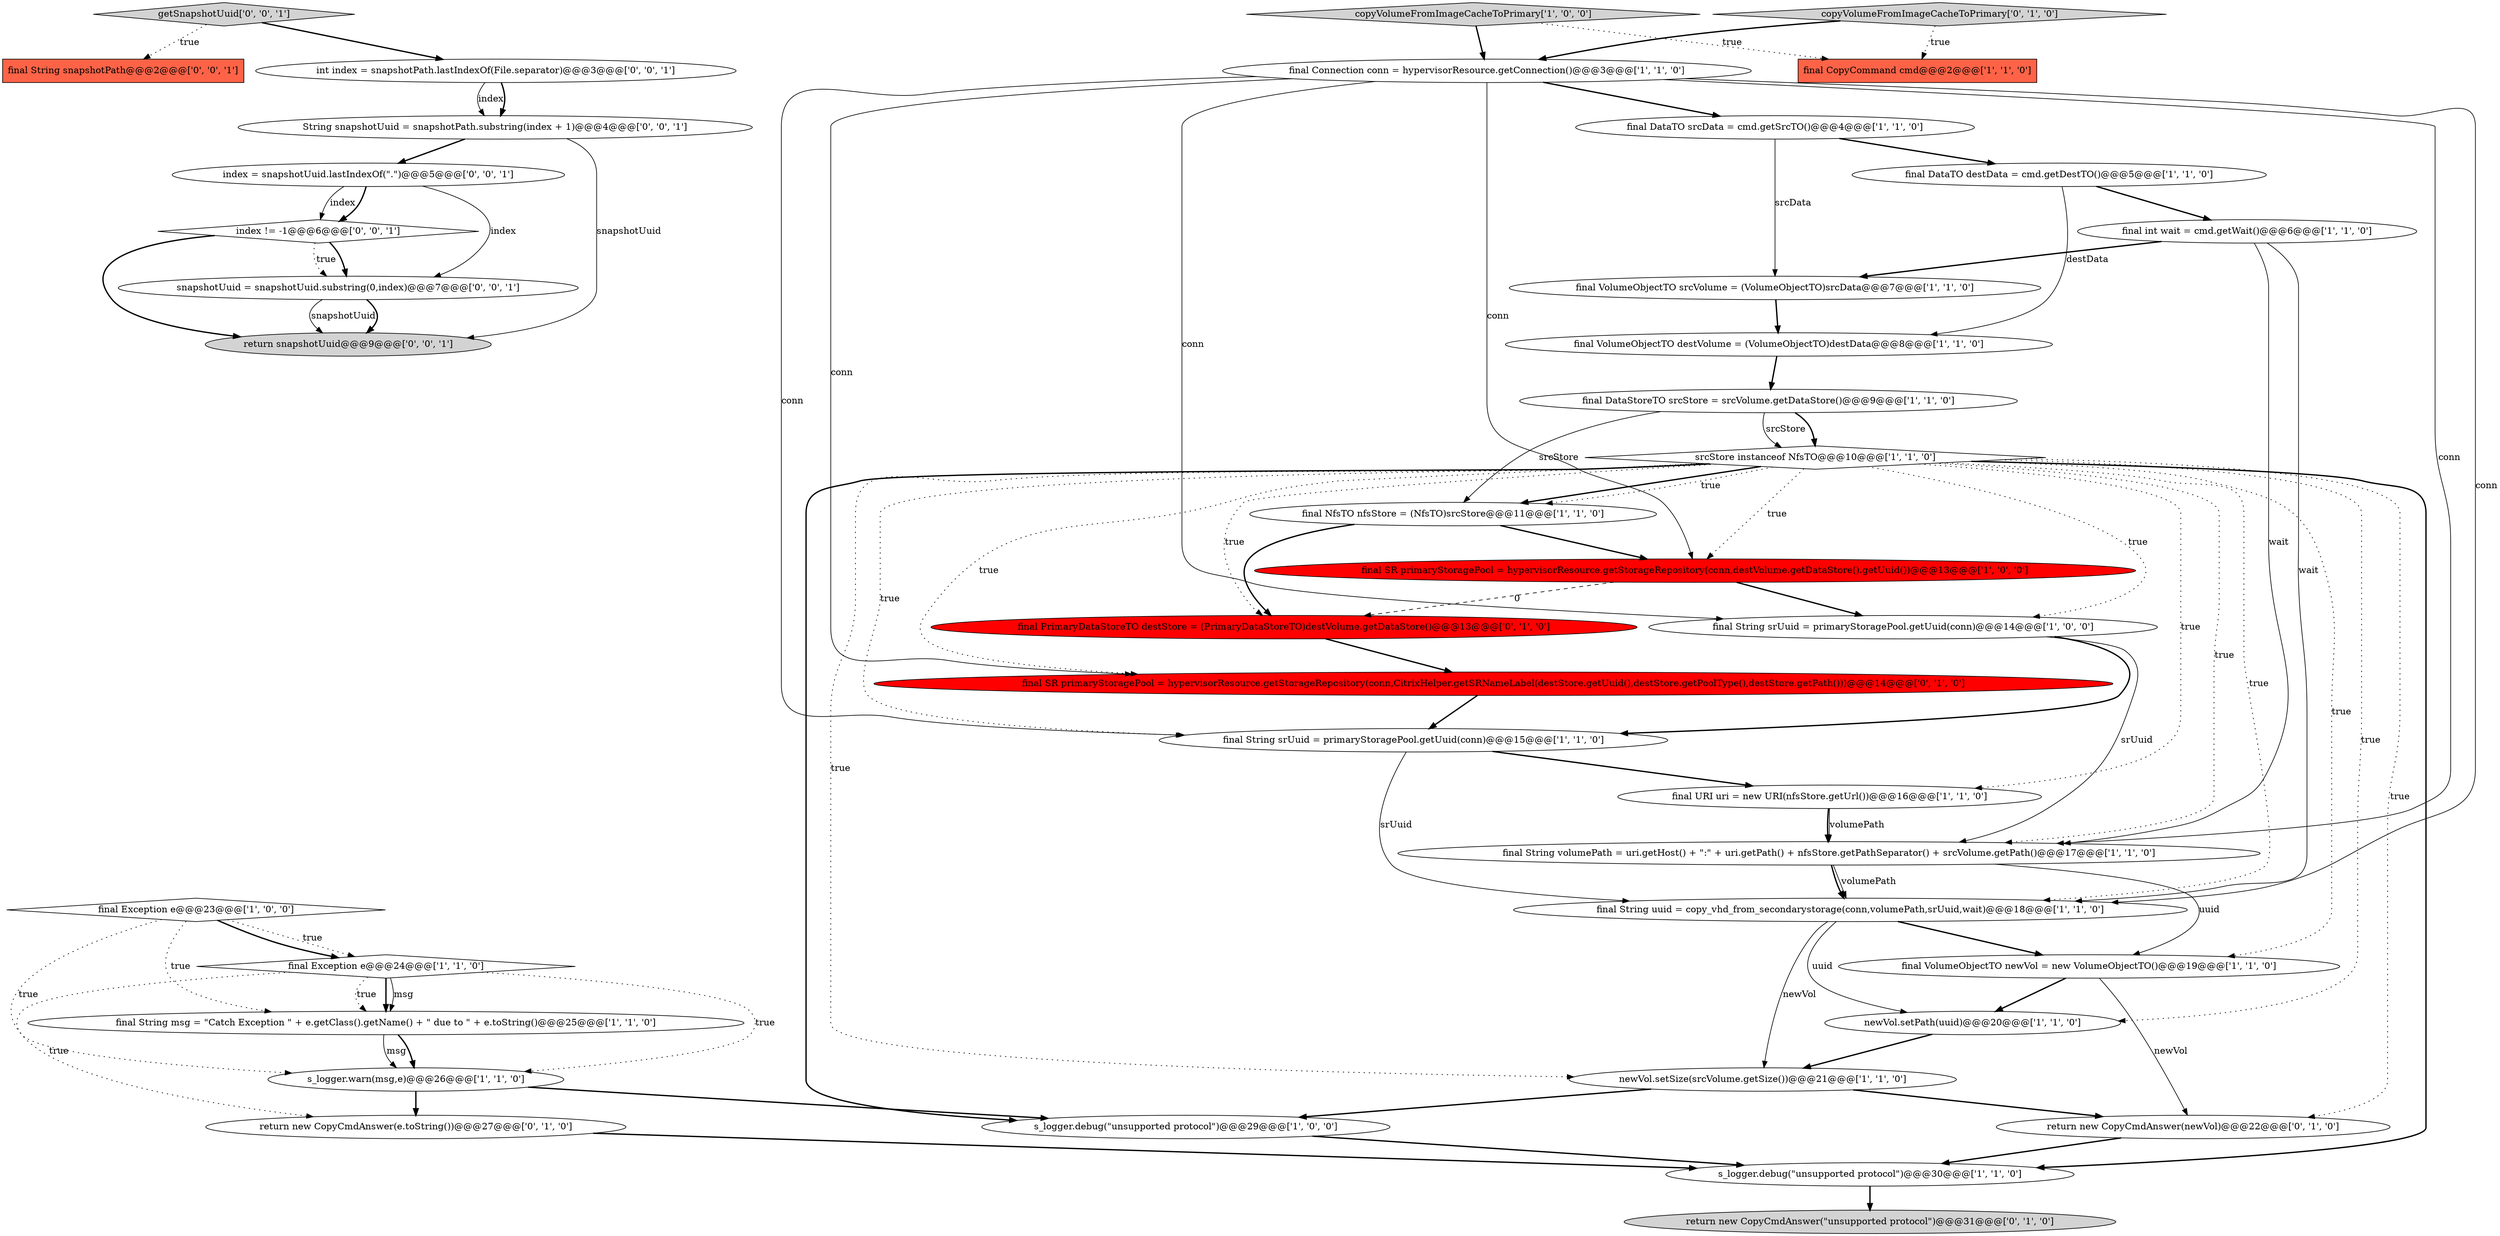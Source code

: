 digraph {
38 [style = filled, label = "final String snapshotPath@@@2@@@['0', '0', '1']", fillcolor = tomato, shape = box image = "AAA0AAABBB3BBB"];
10 [style = filled, label = "final VolumeObjectTO srcVolume = (VolumeObjectTO)srcData@@@7@@@['1', '1', '0']", fillcolor = white, shape = ellipse image = "AAA0AAABBB1BBB"];
13 [style = filled, label = "copyVolumeFromImageCacheToPrimary['1', '0', '0']", fillcolor = lightgray, shape = diamond image = "AAA0AAABBB1BBB"];
35 [style = filled, label = "getSnapshotUuid['0', '0', '1']", fillcolor = lightgray, shape = diamond image = "AAA0AAABBB3BBB"];
34 [style = filled, label = "int index = snapshotPath.lastIndexOf(File.separator)@@@3@@@['0', '0', '1']", fillcolor = white, shape = ellipse image = "AAA0AAABBB3BBB"];
30 [style = filled, label = "return new CopyCmdAnswer(e.toString())@@@27@@@['0', '1', '0']", fillcolor = white, shape = ellipse image = "AAA0AAABBB2BBB"];
1 [style = filled, label = "final URI uri = new URI(nfsStore.getUrl())@@@16@@@['1', '1', '0']", fillcolor = white, shape = ellipse image = "AAA0AAABBB1BBB"];
9 [style = filled, label = "s_logger.debug(\"unsupported protocol\")@@@29@@@['1', '0', '0']", fillcolor = white, shape = ellipse image = "AAA0AAABBB1BBB"];
6 [style = filled, label = "final CopyCommand cmd@@@2@@@['1', '1', '0']", fillcolor = tomato, shape = box image = "AAA0AAABBB1BBB"];
8 [style = filled, label = "final DataTO destData = cmd.getDestTO()@@@5@@@['1', '1', '0']", fillcolor = white, shape = ellipse image = "AAA0AAABBB1BBB"];
36 [style = filled, label = "index != -1@@@6@@@['0', '0', '1']", fillcolor = white, shape = diamond image = "AAA0AAABBB3BBB"];
20 [style = filled, label = "newVol.setSize(srcVolume.getSize())@@@21@@@['1', '1', '0']", fillcolor = white, shape = ellipse image = "AAA0AAABBB1BBB"];
19 [style = filled, label = "final int wait = cmd.getWait()@@@6@@@['1', '1', '0']", fillcolor = white, shape = ellipse image = "AAA0AAABBB1BBB"];
27 [style = filled, label = "return new CopyCmdAnswer(newVol)@@@22@@@['0', '1', '0']", fillcolor = white, shape = ellipse image = "AAA0AAABBB2BBB"];
14 [style = filled, label = "final String msg = \"Catch Exception \" + e.getClass().getName() + \" due to \" + e.toString()@@@25@@@['1', '1', '0']", fillcolor = white, shape = ellipse image = "AAA0AAABBB1BBB"];
4 [style = filled, label = "s_logger.debug(\"unsupported protocol\")@@@30@@@['1', '1', '0']", fillcolor = white, shape = ellipse image = "AAA0AAABBB1BBB"];
31 [style = filled, label = "return new CopyCmdAnswer(\"unsupported protocol\")@@@31@@@['0', '1', '0']", fillcolor = lightgray, shape = ellipse image = "AAA0AAABBB2BBB"];
39 [style = filled, label = "index = snapshotUuid.lastIndexOf(\".\")@@@5@@@['0', '0', '1']", fillcolor = white, shape = ellipse image = "AAA0AAABBB3BBB"];
33 [style = filled, label = "snapshotUuid = snapshotUuid.substring(0,index)@@@7@@@['0', '0', '1']", fillcolor = white, shape = ellipse image = "AAA0AAABBB3BBB"];
0 [style = filled, label = "final NfsTO nfsStore = (NfsTO)srcStore@@@11@@@['1', '1', '0']", fillcolor = white, shape = ellipse image = "AAA0AAABBB1BBB"];
23 [style = filled, label = "final DataStoreTO srcStore = srcVolume.getDataStore()@@@9@@@['1', '1', '0']", fillcolor = white, shape = ellipse image = "AAA0AAABBB1BBB"];
12 [style = filled, label = "final SR primaryStoragePool = hypervisorResource.getStorageRepository(conn,destVolume.getDataStore().getUuid())@@@13@@@['1', '0', '0']", fillcolor = red, shape = ellipse image = "AAA1AAABBB1BBB"];
17 [style = filled, label = "final Exception e@@@23@@@['1', '0', '0']", fillcolor = white, shape = diamond image = "AAA0AAABBB1BBB"];
26 [style = filled, label = "final SR primaryStoragePool = hypervisorResource.getStorageRepository(conn,CitrixHelper.getSRNameLabel(destStore.getUuid(),destStore.getPoolType(),destStore.getPath()))@@@14@@@['0', '1', '0']", fillcolor = red, shape = ellipse image = "AAA1AAABBB2BBB"];
2 [style = filled, label = "s_logger.warn(msg,e)@@@26@@@['1', '1', '0']", fillcolor = white, shape = ellipse image = "AAA0AAABBB1BBB"];
18 [style = filled, label = "final Exception e@@@24@@@['1', '1', '0']", fillcolor = white, shape = diamond image = "AAA0AAABBB1BBB"];
22 [style = filled, label = "newVol.setPath(uuid)@@@20@@@['1', '1', '0']", fillcolor = white, shape = ellipse image = "AAA0AAABBB1BBB"];
25 [style = filled, label = "srcStore instanceof NfsTO@@@10@@@['1', '1', '0']", fillcolor = white, shape = diamond image = "AAA0AAABBB1BBB"];
21 [style = filled, label = "final String srUuid = primaryStoragePool.getUuid(conn)@@@14@@@['1', '0', '0']", fillcolor = white, shape = ellipse image = "AAA0AAABBB1BBB"];
24 [style = filled, label = "final DataTO srcData = cmd.getSrcTO()@@@4@@@['1', '1', '0']", fillcolor = white, shape = ellipse image = "AAA0AAABBB1BBB"];
7 [style = filled, label = "final VolumeObjectTO newVol = new VolumeObjectTO()@@@19@@@['1', '1', '0']", fillcolor = white, shape = ellipse image = "AAA0AAABBB1BBB"];
37 [style = filled, label = "return snapshotUuid@@@9@@@['0', '0', '1']", fillcolor = lightgray, shape = ellipse image = "AAA0AAABBB3BBB"];
3 [style = filled, label = "final String srUuid = primaryStoragePool.getUuid(conn)@@@15@@@['1', '1', '0']", fillcolor = white, shape = ellipse image = "AAA0AAABBB1BBB"];
16 [style = filled, label = "final String uuid = copy_vhd_from_secondarystorage(conn,volumePath,srUuid,wait)@@@18@@@['1', '1', '0']", fillcolor = white, shape = ellipse image = "AAA0AAABBB1BBB"];
28 [style = filled, label = "final PrimaryDataStoreTO destStore = (PrimaryDataStoreTO)destVolume.getDataStore()@@@13@@@['0', '1', '0']", fillcolor = red, shape = ellipse image = "AAA1AAABBB2BBB"];
32 [style = filled, label = "String snapshotUuid = snapshotPath.substring(index + 1)@@@4@@@['0', '0', '1']", fillcolor = white, shape = ellipse image = "AAA0AAABBB3BBB"];
11 [style = filled, label = "final VolumeObjectTO destVolume = (VolumeObjectTO)destData@@@8@@@['1', '1', '0']", fillcolor = white, shape = ellipse image = "AAA0AAABBB1BBB"];
29 [style = filled, label = "copyVolumeFromImageCacheToPrimary['0', '1', '0']", fillcolor = lightgray, shape = diamond image = "AAA0AAABBB2BBB"];
5 [style = filled, label = "final String volumePath = uri.getHost() + \":\" + uri.getPath() + nfsStore.getPathSeparator() + srcVolume.getPath()@@@17@@@['1', '1', '0']", fillcolor = white, shape = ellipse image = "AAA0AAABBB1BBB"];
15 [style = filled, label = "final Connection conn = hypervisorResource.getConnection()@@@3@@@['1', '1', '0']", fillcolor = white, shape = ellipse image = "AAA0AAABBB1BBB"];
1->5 [style = bold, label=""];
29->15 [style = bold, label=""];
34->32 [style = solid, label="index"];
20->9 [style = bold, label=""];
16->7 [style = bold, label=""];
17->14 [style = dotted, label="true"];
25->28 [style = dotted, label="true"];
19->5 [style = solid, label="wait"];
18->14 [style = solid, label="msg"];
36->33 [style = bold, label=""];
20->27 [style = bold, label=""];
21->5 [style = solid, label="srUuid"];
34->32 [style = bold, label=""];
17->2 [style = dotted, label="true"];
25->21 [style = dotted, label="true"];
21->3 [style = bold, label=""];
1->5 [style = solid, label="volumePath"];
10->11 [style = bold, label=""];
13->6 [style = dotted, label="true"];
23->25 [style = bold, label=""];
33->37 [style = solid, label="snapshotUuid"];
23->0 [style = solid, label="srcStore"];
3->16 [style = solid, label="srUuid"];
12->21 [style = bold, label=""];
35->38 [style = dotted, label="true"];
25->12 [style = dotted, label="true"];
2->9 [style = bold, label=""];
16->22 [style = solid, label="uuid"];
7->27 [style = solid, label="newVol"];
25->5 [style = dotted, label="true"];
8->11 [style = solid, label="destData"];
22->20 [style = bold, label=""];
25->20 [style = dotted, label="true"];
39->33 [style = solid, label="index"];
14->2 [style = solid, label="msg"];
13->15 [style = bold, label=""];
36->37 [style = bold, label=""];
24->8 [style = bold, label=""];
35->34 [style = bold, label=""];
25->26 [style = dotted, label="true"];
25->0 [style = bold, label=""];
15->12 [style = solid, label="conn"];
29->6 [style = dotted, label="true"];
3->1 [style = bold, label=""];
17->18 [style = dotted, label="true"];
15->21 [style = solid, label="conn"];
26->3 [style = bold, label=""];
0->12 [style = bold, label=""];
25->9 [style = bold, label=""];
19->10 [style = bold, label=""];
28->26 [style = bold, label=""];
19->16 [style = solid, label="wait"];
25->7 [style = dotted, label="true"];
5->16 [style = bold, label=""];
4->31 [style = bold, label=""];
7->22 [style = bold, label=""];
5->16 [style = solid, label="volumePath"];
15->5 [style = solid, label="conn"];
23->25 [style = solid, label="srcStore"];
5->7 [style = solid, label="uuid"];
15->16 [style = solid, label="conn"];
32->39 [style = bold, label=""];
14->2 [style = bold, label=""];
16->20 [style = solid, label="newVol"];
24->10 [style = solid, label="srcData"];
33->37 [style = bold, label=""];
25->16 [style = dotted, label="true"];
18->2 [style = dotted, label="true"];
25->1 [style = dotted, label="true"];
36->33 [style = dotted, label="true"];
15->26 [style = solid, label="conn"];
15->3 [style = solid, label="conn"];
8->19 [style = bold, label=""];
9->4 [style = bold, label=""];
39->36 [style = solid, label="index"];
32->37 [style = solid, label="snapshotUuid"];
25->4 [style = bold, label=""];
25->0 [style = dotted, label="true"];
18->14 [style = dotted, label="true"];
27->4 [style = bold, label=""];
30->4 [style = bold, label=""];
12->28 [style = dashed, label="0"];
15->24 [style = bold, label=""];
25->22 [style = dotted, label="true"];
25->3 [style = dotted, label="true"];
2->30 [style = bold, label=""];
25->27 [style = dotted, label="true"];
11->23 [style = bold, label=""];
39->36 [style = bold, label=""];
18->14 [style = bold, label=""];
17->18 [style = bold, label=""];
0->28 [style = bold, label=""];
18->30 [style = dotted, label="true"];
}
